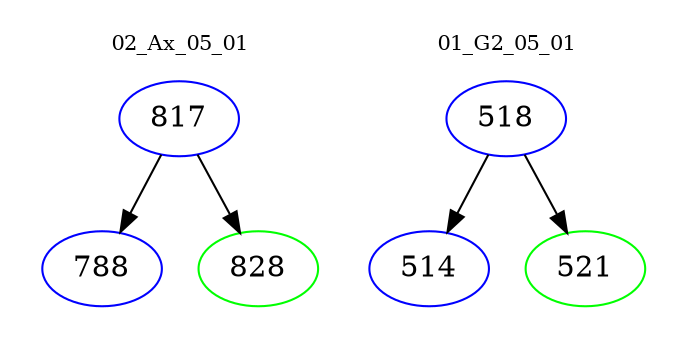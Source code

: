 digraph{
subgraph cluster_0 {
color = white
label = "02_Ax_05_01";
fontsize=10;
T0_817 [label="817", color="blue"]
T0_817 -> T0_788 [color="black"]
T0_788 [label="788", color="blue"]
T0_817 -> T0_828 [color="black"]
T0_828 [label="828", color="green"]
}
subgraph cluster_1 {
color = white
label = "01_G2_05_01";
fontsize=10;
T1_518 [label="518", color="blue"]
T1_518 -> T1_514 [color="black"]
T1_514 [label="514", color="blue"]
T1_518 -> T1_521 [color="black"]
T1_521 [label="521", color="green"]
}
}
